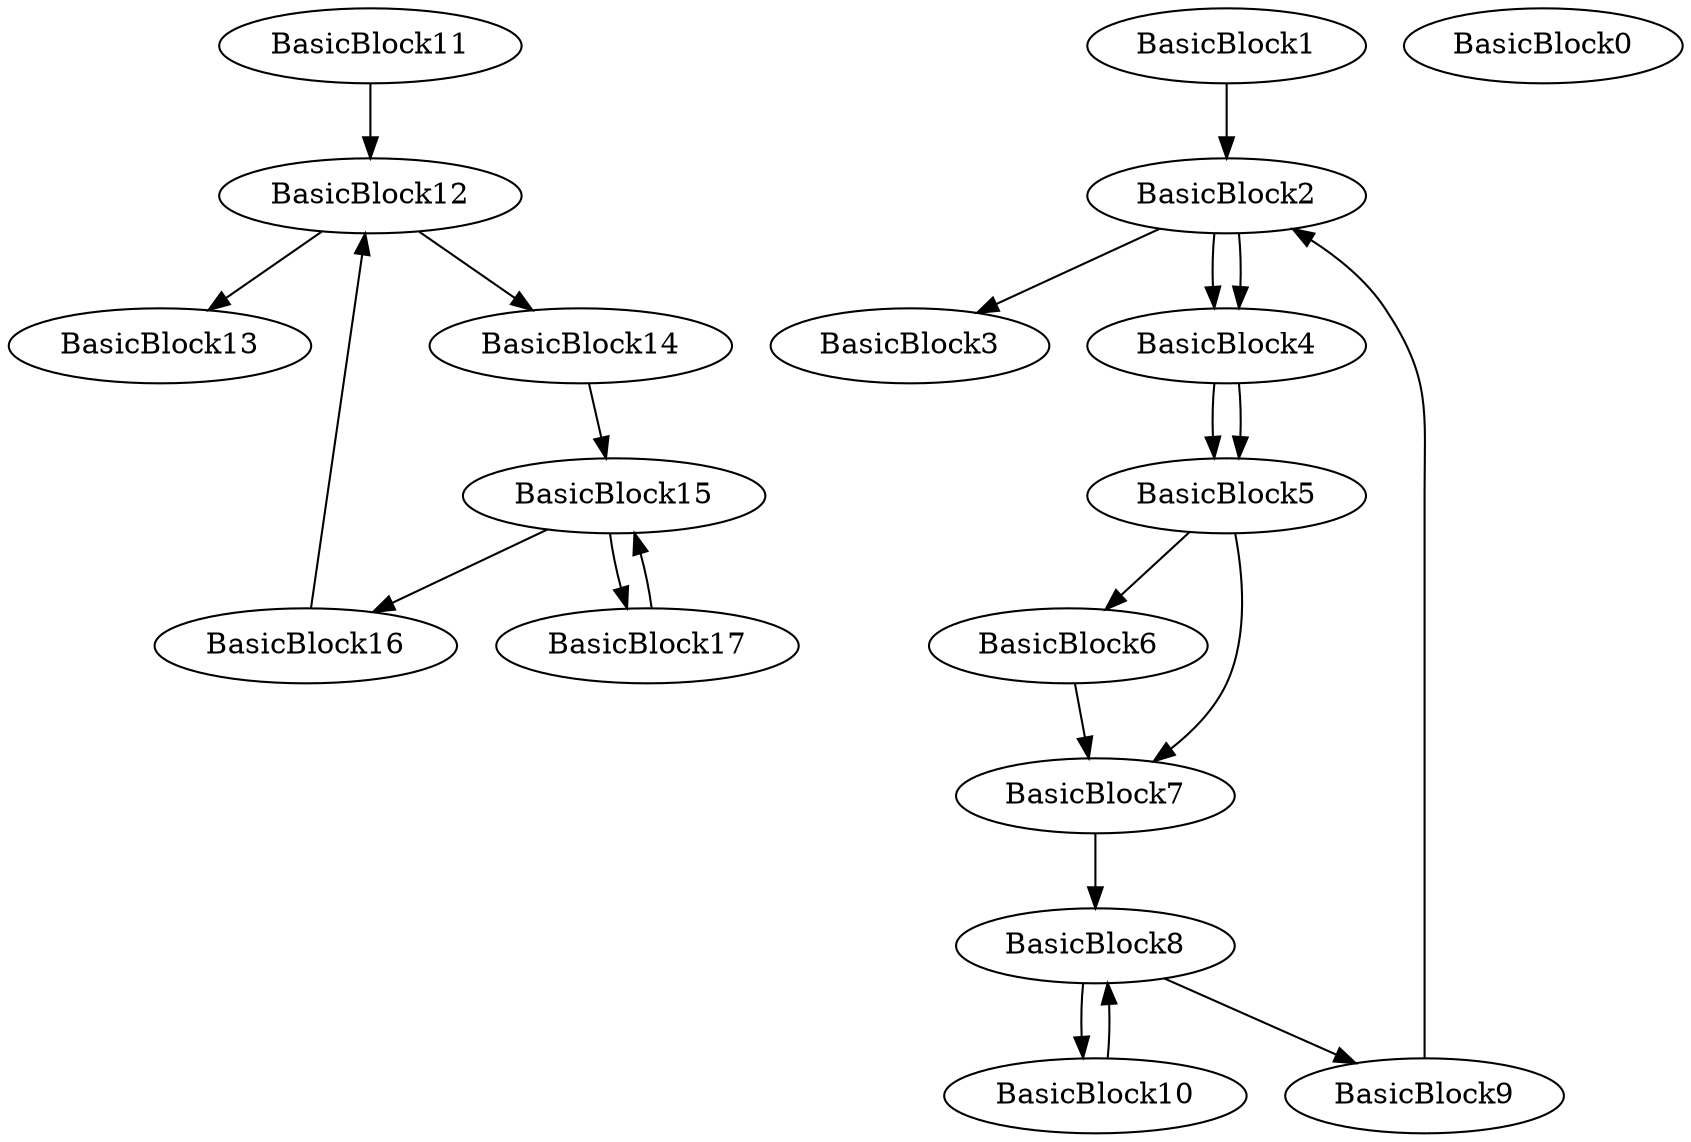 digraph{
BasicBlock12 -> BasicBlock13
BasicBlock11 -> BasicBlock12
BasicBlock16 -> BasicBlock12
BasicBlock11
BasicBlock15 -> BasicBlock16
BasicBlock14 -> BasicBlock15
BasicBlock17 -> BasicBlock15
BasicBlock12 -> BasicBlock14
BasicBlock15 -> BasicBlock17
BasicBlock2 -> BasicBlock3
BasicBlock1 -> BasicBlock2
BasicBlock9 -> BasicBlock2
BasicBlock1
BasicBlock8 -> BasicBlock9
BasicBlock7 -> BasicBlock8
BasicBlock10 -> BasicBlock8
BasicBlock6 -> BasicBlock7
BasicBlock5 -> BasicBlock7
BasicBlock8 -> BasicBlock10
BasicBlock5 -> BasicBlock6
BasicBlock4 -> BasicBlock5
BasicBlock4 -> BasicBlock5
BasicBlock2 -> BasicBlock4
BasicBlock2 -> BasicBlock4
BasicBlock0
}
